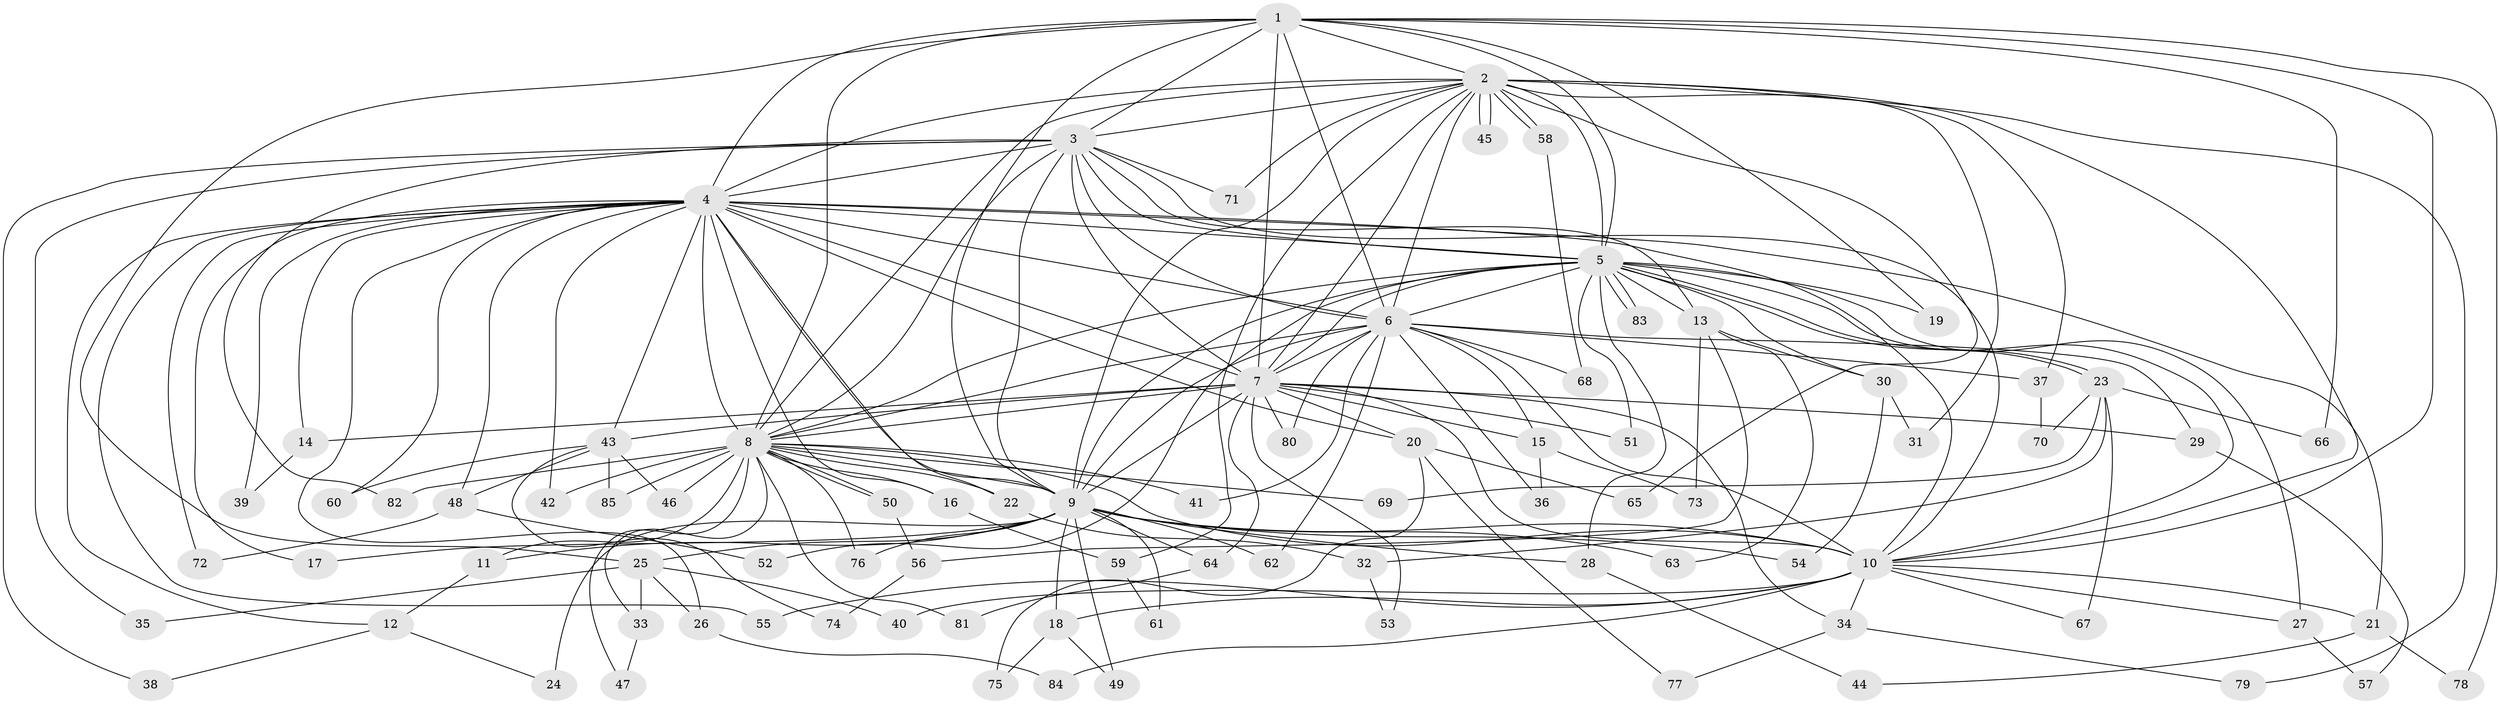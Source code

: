 // Generated by graph-tools (version 1.1) at 2025/25/03/09/25 03:25:40]
// undirected, 85 vertices, 195 edges
graph export_dot {
graph [start="1"]
  node [color=gray90,style=filled];
  1;
  2;
  3;
  4;
  5;
  6;
  7;
  8;
  9;
  10;
  11;
  12;
  13;
  14;
  15;
  16;
  17;
  18;
  19;
  20;
  21;
  22;
  23;
  24;
  25;
  26;
  27;
  28;
  29;
  30;
  31;
  32;
  33;
  34;
  35;
  36;
  37;
  38;
  39;
  40;
  41;
  42;
  43;
  44;
  45;
  46;
  47;
  48;
  49;
  50;
  51;
  52;
  53;
  54;
  55;
  56;
  57;
  58;
  59;
  60;
  61;
  62;
  63;
  64;
  65;
  66;
  67;
  68;
  69;
  70;
  71;
  72;
  73;
  74;
  75;
  76;
  77;
  78;
  79;
  80;
  81;
  82;
  83;
  84;
  85;
  1 -- 2;
  1 -- 3;
  1 -- 4;
  1 -- 5;
  1 -- 6;
  1 -- 7;
  1 -- 8;
  1 -- 9;
  1 -- 10;
  1 -- 19;
  1 -- 25;
  1 -- 66;
  1 -- 78;
  2 -- 3;
  2 -- 4;
  2 -- 5;
  2 -- 6;
  2 -- 7;
  2 -- 8;
  2 -- 9;
  2 -- 10;
  2 -- 31;
  2 -- 37;
  2 -- 45;
  2 -- 45;
  2 -- 58;
  2 -- 58;
  2 -- 59;
  2 -- 65;
  2 -- 71;
  2 -- 79;
  3 -- 4;
  3 -- 5;
  3 -- 6;
  3 -- 7;
  3 -- 8;
  3 -- 9;
  3 -- 10;
  3 -- 13;
  3 -- 35;
  3 -- 38;
  3 -- 71;
  3 -- 82;
  4 -- 5;
  4 -- 6;
  4 -- 7;
  4 -- 8;
  4 -- 9;
  4 -- 10;
  4 -- 12;
  4 -- 14;
  4 -- 16;
  4 -- 17;
  4 -- 20;
  4 -- 21;
  4 -- 22;
  4 -- 26;
  4 -- 39;
  4 -- 42;
  4 -- 43;
  4 -- 48;
  4 -- 55;
  4 -- 60;
  4 -- 72;
  5 -- 6;
  5 -- 7;
  5 -- 8;
  5 -- 9;
  5 -- 10;
  5 -- 13;
  5 -- 19;
  5 -- 23;
  5 -- 23;
  5 -- 27;
  5 -- 28;
  5 -- 30;
  5 -- 51;
  5 -- 52;
  5 -- 83;
  5 -- 83;
  6 -- 7;
  6 -- 8;
  6 -- 9;
  6 -- 10;
  6 -- 15;
  6 -- 29;
  6 -- 36;
  6 -- 37;
  6 -- 41;
  6 -- 62;
  6 -- 68;
  6 -- 80;
  7 -- 8;
  7 -- 9;
  7 -- 10;
  7 -- 14;
  7 -- 15;
  7 -- 20;
  7 -- 29;
  7 -- 34;
  7 -- 43;
  7 -- 51;
  7 -- 53;
  7 -- 64;
  7 -- 80;
  8 -- 9;
  8 -- 10;
  8 -- 11;
  8 -- 16;
  8 -- 22;
  8 -- 33;
  8 -- 41;
  8 -- 42;
  8 -- 46;
  8 -- 47;
  8 -- 50;
  8 -- 50;
  8 -- 69;
  8 -- 76;
  8 -- 81;
  8 -- 82;
  8 -- 85;
  9 -- 10;
  9 -- 11;
  9 -- 17;
  9 -- 18;
  9 -- 24;
  9 -- 25;
  9 -- 28;
  9 -- 49;
  9 -- 54;
  9 -- 61;
  9 -- 62;
  9 -- 63;
  9 -- 64;
  9 -- 76;
  10 -- 18;
  10 -- 21;
  10 -- 27;
  10 -- 34;
  10 -- 40;
  10 -- 55;
  10 -- 67;
  10 -- 84;
  11 -- 12;
  12 -- 24;
  12 -- 38;
  13 -- 30;
  13 -- 56;
  13 -- 63;
  13 -- 73;
  14 -- 39;
  15 -- 36;
  15 -- 73;
  16 -- 59;
  18 -- 49;
  18 -- 75;
  20 -- 65;
  20 -- 75;
  20 -- 77;
  21 -- 44;
  21 -- 78;
  22 -- 32;
  23 -- 32;
  23 -- 66;
  23 -- 67;
  23 -- 69;
  23 -- 70;
  25 -- 26;
  25 -- 33;
  25 -- 35;
  25 -- 40;
  26 -- 84;
  27 -- 57;
  28 -- 44;
  29 -- 57;
  30 -- 31;
  30 -- 54;
  32 -- 53;
  33 -- 47;
  34 -- 77;
  34 -- 79;
  37 -- 70;
  43 -- 46;
  43 -- 48;
  43 -- 60;
  43 -- 74;
  43 -- 85;
  48 -- 52;
  48 -- 72;
  50 -- 56;
  56 -- 74;
  58 -- 68;
  59 -- 61;
  64 -- 81;
}
